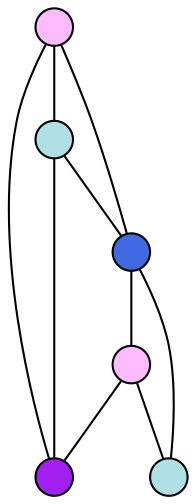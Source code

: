 graph g {
  node[width=0.25,label="",style=filled,rotate=90,shape=circle]
    A [fillcolor="plum1"]
    B [fillcolor="powderblue"]
    C [fillcolor="purple"]
    D [fillcolor="royalblue"]
    E [fillcolor="plum1"]
    F [fillcolor="powderblue"]
    A -- {B C D}
    B -- {C D}
    D -- {E F}
    E -- {C F}
}